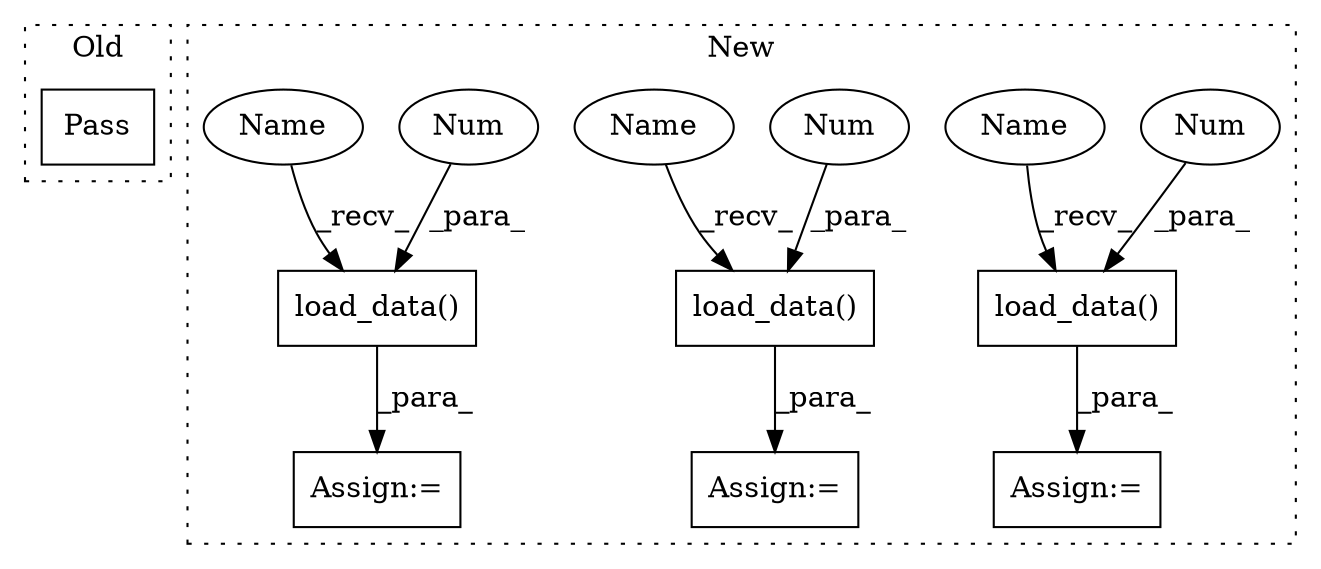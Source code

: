 digraph G {
subgraph cluster0 {
1 [label="Pass" a="62" s="568" l="4" shape="box"];
label = "Old";
style="dotted";
}
subgraph cluster1 {
2 [label="load_data()" a="75" s="798,829" l="30,80" shape="box"];
3 [label="Num" a="76" s="828" l="1" shape="ellipse"];
4 [label="Assign:=" a="68" s="795" l="3" shape="box"];
5 [label="load_data()" a="75" s="761,779" l="17,1" shape="box"];
6 [label="Num" a="76" s="778" l="1" shape="ellipse"];
7 [label="Assign:=" a="68" s="758" l="3" shape="box"];
8 [label="load_data()" a="75" s="1071,1102" l="30,65" shape="box"];
9 [label="Num" a="76" s="1101" l="1" shape="ellipse"];
10 [label="Assign:=" a="68" s="1068" l="3" shape="box"];
11 [label="Name" a="87" s="761" l="6" shape="ellipse"];
12 [label="Name" a="87" s="1071" l="6" shape="ellipse"];
13 [label="Name" a="87" s="798" l="6" shape="ellipse"];
label = "New";
style="dotted";
}
2 -> 4 [label="_para_"];
3 -> 2 [label="_para_"];
5 -> 7 [label="_para_"];
6 -> 5 [label="_para_"];
8 -> 10 [label="_para_"];
9 -> 8 [label="_para_"];
11 -> 5 [label="_recv_"];
12 -> 8 [label="_recv_"];
13 -> 2 [label="_recv_"];
}